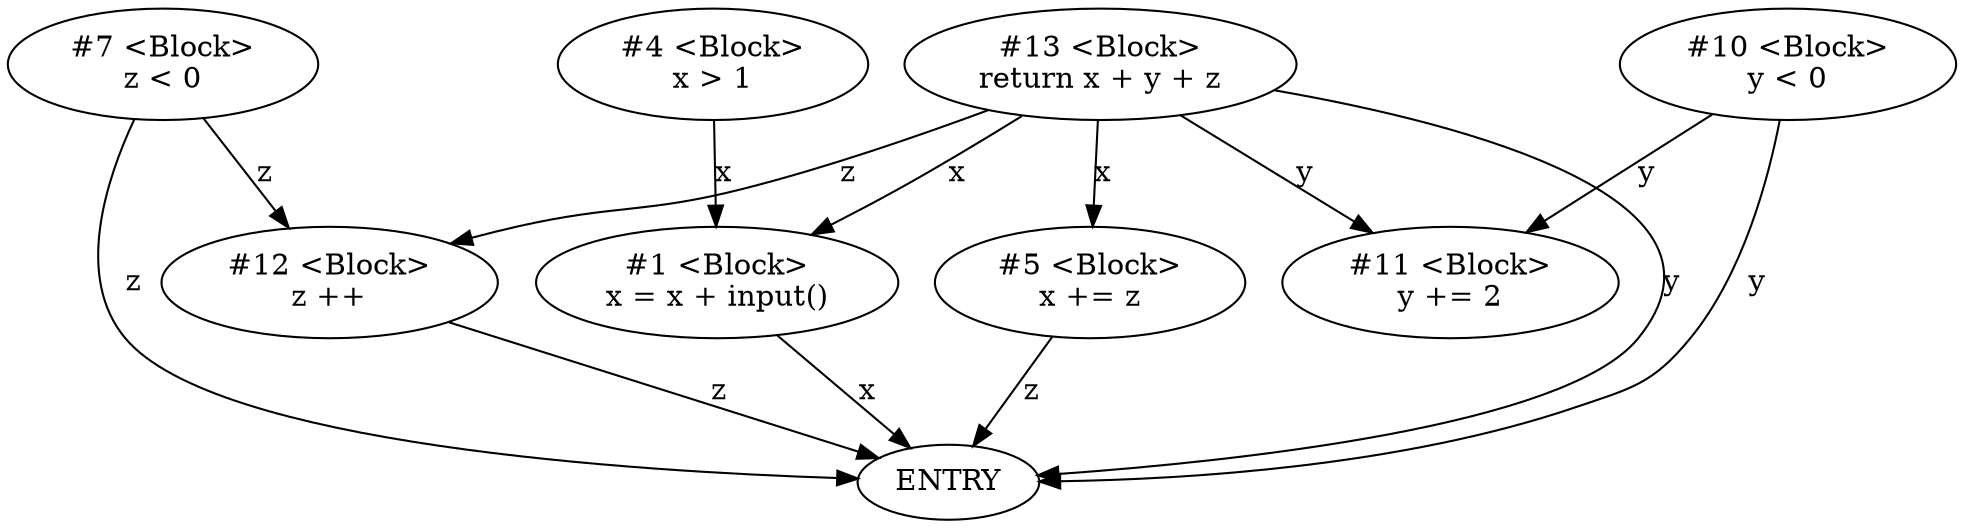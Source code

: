 strict digraph  {
1 [label="#1 &lt;Block&gt;
x = x + input()"];
ENTRY;
4 [label="#4 &lt;Block&gt;
x &gt; 1"];
5 [label="#5 &lt;Block&gt;
x += z"];
7 [label="#7 &lt;Block&gt;
z &lt; 0"];
12 [label="#12 &lt;Block&gt;
z ++"];
10 [label="#10 &lt;Block&gt;
y &lt; 0"];
11 [label="#11 &lt;Block&gt;
y += 2"];
13 [label="#13 &lt;Block&gt;
return x + y + z"];
1 -> ENTRY  [label=x];
4 -> 1  [label=x];
5 -> ENTRY  [label=z];
7 -> 12  [label=z];
7 -> ENTRY  [label=z];
12 -> ENTRY  [label=z];
10 -> 11  [label=y];
10 -> ENTRY  [label=y];
13 -> 1  [label=x];
13 -> 5  [label=x];
13 -> 12  [label=z];
13 -> ENTRY  [label=y];
13 -> 11  [label=y];
}
